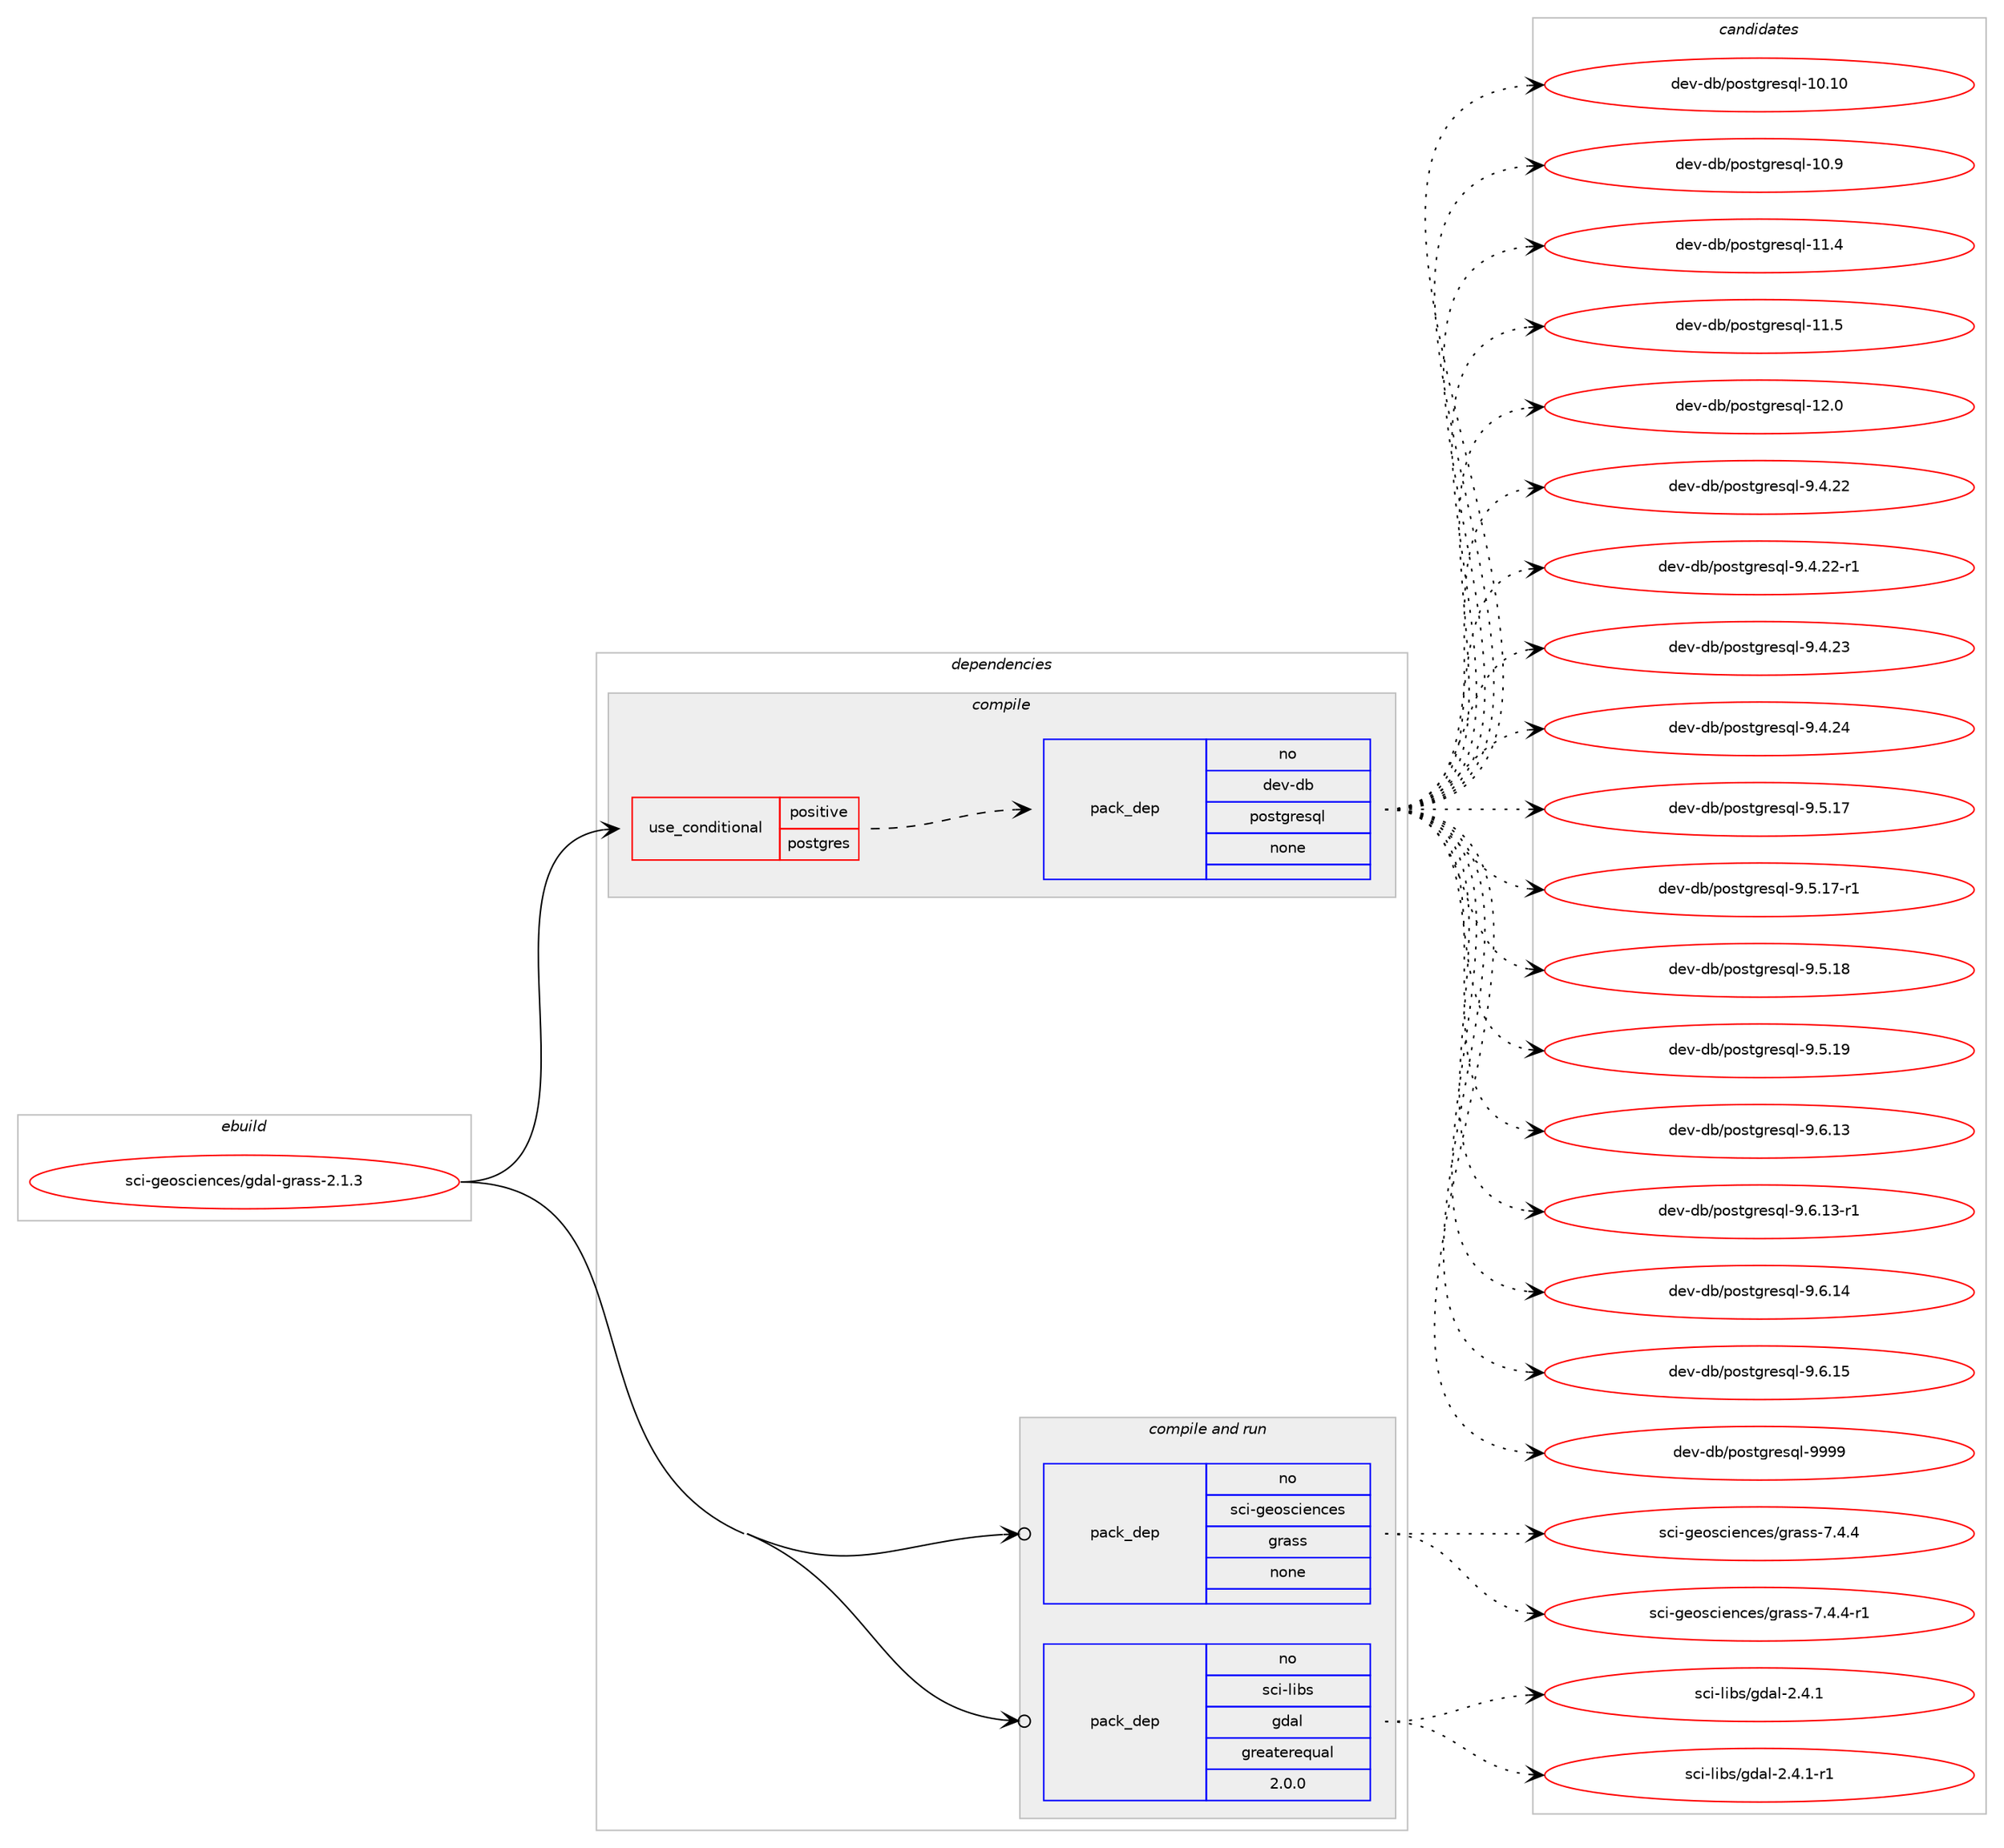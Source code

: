 digraph prolog {

# *************
# Graph options
# *************

newrank=true;
concentrate=true;
compound=true;
graph [rankdir=LR,fontname=Helvetica,fontsize=10,ranksep=1.5];#, ranksep=2.5, nodesep=0.2];
edge  [arrowhead=vee];
node  [fontname=Helvetica,fontsize=10];

# **********
# The ebuild
# **********

subgraph cluster_leftcol {
color=gray;
rank=same;
label=<<i>ebuild</i>>;
id [label="sci-geosciences/gdal-grass-2.1.3", color=red, width=4, href="../sci-geosciences/gdal-grass-2.1.3.svg"];
}

# ****************
# The dependencies
# ****************

subgraph cluster_midcol {
color=gray;
label=<<i>dependencies</i>>;
subgraph cluster_compile {
fillcolor="#eeeeee";
style=filled;
label=<<i>compile</i>>;
subgraph cond207280 {
dependency853789 [label=<<TABLE BORDER="0" CELLBORDER="1" CELLSPACING="0" CELLPADDING="4"><TR><TD ROWSPAN="3" CELLPADDING="10">use_conditional</TD></TR><TR><TD>positive</TD></TR><TR><TD>postgres</TD></TR></TABLE>>, shape=none, color=red];
subgraph pack631431 {
dependency853790 [label=<<TABLE BORDER="0" CELLBORDER="1" CELLSPACING="0" CELLPADDING="4" WIDTH="220"><TR><TD ROWSPAN="6" CELLPADDING="30">pack_dep</TD></TR><TR><TD WIDTH="110">no</TD></TR><TR><TD>dev-db</TD></TR><TR><TD>postgresql</TD></TR><TR><TD>none</TD></TR><TR><TD></TD></TR></TABLE>>, shape=none, color=blue];
}
dependency853789:e -> dependency853790:w [weight=20,style="dashed",arrowhead="vee"];
}
id:e -> dependency853789:w [weight=20,style="solid",arrowhead="vee"];
}
subgraph cluster_compileandrun {
fillcolor="#eeeeee";
style=filled;
label=<<i>compile and run</i>>;
subgraph pack631432 {
dependency853791 [label=<<TABLE BORDER="0" CELLBORDER="1" CELLSPACING="0" CELLPADDING="4" WIDTH="220"><TR><TD ROWSPAN="6" CELLPADDING="30">pack_dep</TD></TR><TR><TD WIDTH="110">no</TD></TR><TR><TD>sci-geosciences</TD></TR><TR><TD>grass</TD></TR><TR><TD>none</TD></TR><TR><TD></TD></TR></TABLE>>, shape=none, color=blue];
}
id:e -> dependency853791:w [weight=20,style="solid",arrowhead="odotvee"];
subgraph pack631433 {
dependency853792 [label=<<TABLE BORDER="0" CELLBORDER="1" CELLSPACING="0" CELLPADDING="4" WIDTH="220"><TR><TD ROWSPAN="6" CELLPADDING="30">pack_dep</TD></TR><TR><TD WIDTH="110">no</TD></TR><TR><TD>sci-libs</TD></TR><TR><TD>gdal</TD></TR><TR><TD>greaterequal</TD></TR><TR><TD>2.0.0</TD></TR></TABLE>>, shape=none, color=blue];
}
id:e -> dependency853792:w [weight=20,style="solid",arrowhead="odotvee"];
}
subgraph cluster_run {
fillcolor="#eeeeee";
style=filled;
label=<<i>run</i>>;
}
}

# **************
# The candidates
# **************

subgraph cluster_choices {
rank=same;
color=gray;
label=<<i>candidates</i>>;

subgraph choice631431 {
color=black;
nodesep=1;
choice100101118451009847112111115116103114101115113108454948464948 [label="dev-db/postgresql-10.10", color=red, width=4,href="../dev-db/postgresql-10.10.svg"];
choice1001011184510098471121111151161031141011151131084549484657 [label="dev-db/postgresql-10.9", color=red, width=4,href="../dev-db/postgresql-10.9.svg"];
choice1001011184510098471121111151161031141011151131084549494652 [label="dev-db/postgresql-11.4", color=red, width=4,href="../dev-db/postgresql-11.4.svg"];
choice1001011184510098471121111151161031141011151131084549494653 [label="dev-db/postgresql-11.5", color=red, width=4,href="../dev-db/postgresql-11.5.svg"];
choice1001011184510098471121111151161031141011151131084549504648 [label="dev-db/postgresql-12.0", color=red, width=4,href="../dev-db/postgresql-12.0.svg"];
choice10010111845100984711211111511610311410111511310845574652465050 [label="dev-db/postgresql-9.4.22", color=red, width=4,href="../dev-db/postgresql-9.4.22.svg"];
choice100101118451009847112111115116103114101115113108455746524650504511449 [label="dev-db/postgresql-9.4.22-r1", color=red, width=4,href="../dev-db/postgresql-9.4.22-r1.svg"];
choice10010111845100984711211111511610311410111511310845574652465051 [label="dev-db/postgresql-9.4.23", color=red, width=4,href="../dev-db/postgresql-9.4.23.svg"];
choice10010111845100984711211111511610311410111511310845574652465052 [label="dev-db/postgresql-9.4.24", color=red, width=4,href="../dev-db/postgresql-9.4.24.svg"];
choice10010111845100984711211111511610311410111511310845574653464955 [label="dev-db/postgresql-9.5.17", color=red, width=4,href="../dev-db/postgresql-9.5.17.svg"];
choice100101118451009847112111115116103114101115113108455746534649554511449 [label="dev-db/postgresql-9.5.17-r1", color=red, width=4,href="../dev-db/postgresql-9.5.17-r1.svg"];
choice10010111845100984711211111511610311410111511310845574653464956 [label="dev-db/postgresql-9.5.18", color=red, width=4,href="../dev-db/postgresql-9.5.18.svg"];
choice10010111845100984711211111511610311410111511310845574653464957 [label="dev-db/postgresql-9.5.19", color=red, width=4,href="../dev-db/postgresql-9.5.19.svg"];
choice10010111845100984711211111511610311410111511310845574654464951 [label="dev-db/postgresql-9.6.13", color=red, width=4,href="../dev-db/postgresql-9.6.13.svg"];
choice100101118451009847112111115116103114101115113108455746544649514511449 [label="dev-db/postgresql-9.6.13-r1", color=red, width=4,href="../dev-db/postgresql-9.6.13-r1.svg"];
choice10010111845100984711211111511610311410111511310845574654464952 [label="dev-db/postgresql-9.6.14", color=red, width=4,href="../dev-db/postgresql-9.6.14.svg"];
choice10010111845100984711211111511610311410111511310845574654464953 [label="dev-db/postgresql-9.6.15", color=red, width=4,href="../dev-db/postgresql-9.6.15.svg"];
choice1001011184510098471121111151161031141011151131084557575757 [label="dev-db/postgresql-9999", color=red, width=4,href="../dev-db/postgresql-9999.svg"];
dependency853790:e -> choice100101118451009847112111115116103114101115113108454948464948:w [style=dotted,weight="100"];
dependency853790:e -> choice1001011184510098471121111151161031141011151131084549484657:w [style=dotted,weight="100"];
dependency853790:e -> choice1001011184510098471121111151161031141011151131084549494652:w [style=dotted,weight="100"];
dependency853790:e -> choice1001011184510098471121111151161031141011151131084549494653:w [style=dotted,weight="100"];
dependency853790:e -> choice1001011184510098471121111151161031141011151131084549504648:w [style=dotted,weight="100"];
dependency853790:e -> choice10010111845100984711211111511610311410111511310845574652465050:w [style=dotted,weight="100"];
dependency853790:e -> choice100101118451009847112111115116103114101115113108455746524650504511449:w [style=dotted,weight="100"];
dependency853790:e -> choice10010111845100984711211111511610311410111511310845574652465051:w [style=dotted,weight="100"];
dependency853790:e -> choice10010111845100984711211111511610311410111511310845574652465052:w [style=dotted,weight="100"];
dependency853790:e -> choice10010111845100984711211111511610311410111511310845574653464955:w [style=dotted,weight="100"];
dependency853790:e -> choice100101118451009847112111115116103114101115113108455746534649554511449:w [style=dotted,weight="100"];
dependency853790:e -> choice10010111845100984711211111511610311410111511310845574653464956:w [style=dotted,weight="100"];
dependency853790:e -> choice10010111845100984711211111511610311410111511310845574653464957:w [style=dotted,weight="100"];
dependency853790:e -> choice10010111845100984711211111511610311410111511310845574654464951:w [style=dotted,weight="100"];
dependency853790:e -> choice100101118451009847112111115116103114101115113108455746544649514511449:w [style=dotted,weight="100"];
dependency853790:e -> choice10010111845100984711211111511610311410111511310845574654464952:w [style=dotted,weight="100"];
dependency853790:e -> choice10010111845100984711211111511610311410111511310845574654464953:w [style=dotted,weight="100"];
dependency853790:e -> choice1001011184510098471121111151161031141011151131084557575757:w [style=dotted,weight="100"];
}
subgraph choice631432 {
color=black;
nodesep=1;
choice115991054510310111111599105101110991011154710311497115115455546524652 [label="sci-geosciences/grass-7.4.4", color=red, width=4,href="../sci-geosciences/grass-7.4.4.svg"];
choice1159910545103101111115991051011109910111547103114971151154555465246524511449 [label="sci-geosciences/grass-7.4.4-r1", color=red, width=4,href="../sci-geosciences/grass-7.4.4-r1.svg"];
dependency853791:e -> choice115991054510310111111599105101110991011154710311497115115455546524652:w [style=dotted,weight="100"];
dependency853791:e -> choice1159910545103101111115991051011109910111547103114971151154555465246524511449:w [style=dotted,weight="100"];
}
subgraph choice631433 {
color=black;
nodesep=1;
choice1159910545108105981154710310097108455046524649 [label="sci-libs/gdal-2.4.1", color=red, width=4,href="../sci-libs/gdal-2.4.1.svg"];
choice11599105451081059811547103100971084550465246494511449 [label="sci-libs/gdal-2.4.1-r1", color=red, width=4,href="../sci-libs/gdal-2.4.1-r1.svg"];
dependency853792:e -> choice1159910545108105981154710310097108455046524649:w [style=dotted,weight="100"];
dependency853792:e -> choice11599105451081059811547103100971084550465246494511449:w [style=dotted,weight="100"];
}
}

}
